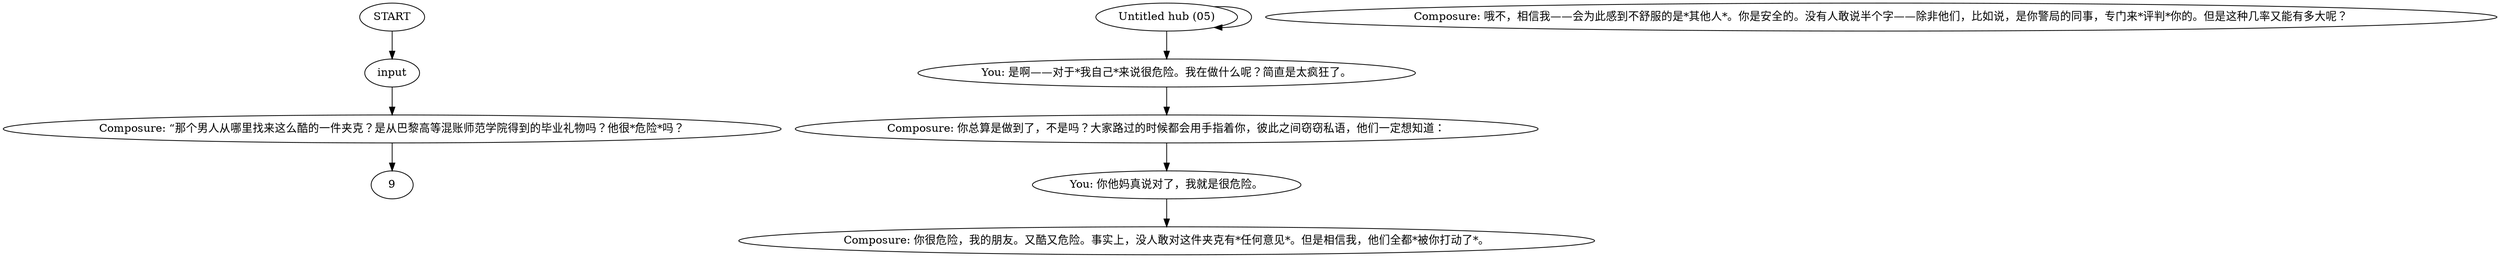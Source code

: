 # Flow – PLAZA ORB / wearing skullboy jackets
# This what happens when you put either of their jackets on, ya cool cad!
# ==================================================
digraph G {
	  0 [label="START"];
	  1 [label="input"];
	  2 [label="Composure: 你很危险，我的朋友。又酷又危险。事实上，没人敢对这件夹克有*任何意见*。但是相信我，他们全都*被你打动了*。"];
	  3 [label="Composure: 哦不，相信我——会为此感到不舒服的是*其他人*。你是安全的。没有人敢说半个字——除非他们，比如说，是你警局的同事，专门来*评判*你的。但是这种几率又能有多大呢？"];
	  4 [label="Composure: 你总算是做到了，不是吗？大家路过的时候都会用手指着你，彼此之间窃窃私语，他们一定想知道："];
	  5 [label="Composure: “那个男人从哪里找来这么酷的一件夹克？是从巴黎高等混账师范学院得到的毕业礼物吗？他很*危险*吗？"];
	  6 [label="You: 你他妈真说对了，我就是很危险。"];
	  7 [label="You: 是啊——对于*我自己*来说很危险。我在做什么呢？简直是太疯狂了。"];
	  8 [label="Untitled hub (05)"];
	  0 -> 1
	  1 -> 5
	  4 -> 6
	  5 -> 9
	  6 -> 2
	  7 -> 4
	  8 -> 8
	  8 -> 7
}

